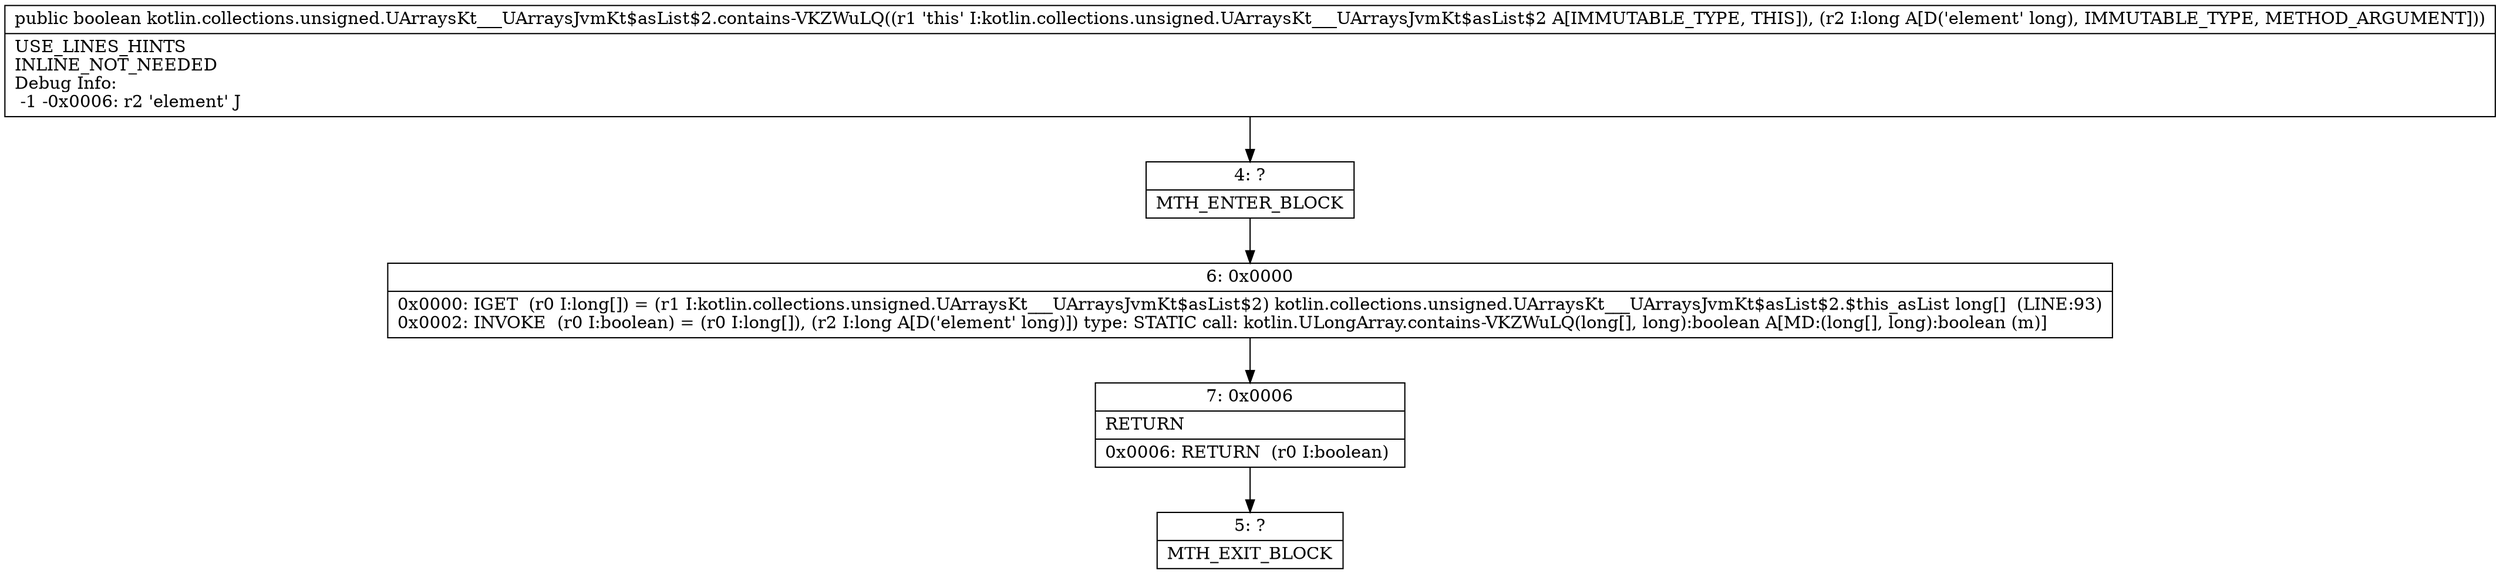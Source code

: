 digraph "CFG forkotlin.collections.unsigned.UArraysKt___UArraysJvmKt$asList$2.contains\-VKZWuLQ(J)Z" {
Node_4 [shape=record,label="{4\:\ ?|MTH_ENTER_BLOCK\l}"];
Node_6 [shape=record,label="{6\:\ 0x0000|0x0000: IGET  (r0 I:long[]) = (r1 I:kotlin.collections.unsigned.UArraysKt___UArraysJvmKt$asList$2) kotlin.collections.unsigned.UArraysKt___UArraysJvmKt$asList$2.$this_asList long[]  (LINE:93)\l0x0002: INVOKE  (r0 I:boolean) = (r0 I:long[]), (r2 I:long A[D('element' long)]) type: STATIC call: kotlin.ULongArray.contains\-VKZWuLQ(long[], long):boolean A[MD:(long[], long):boolean (m)]\l}"];
Node_7 [shape=record,label="{7\:\ 0x0006|RETURN\l|0x0006: RETURN  (r0 I:boolean) \l}"];
Node_5 [shape=record,label="{5\:\ ?|MTH_EXIT_BLOCK\l}"];
MethodNode[shape=record,label="{public boolean kotlin.collections.unsigned.UArraysKt___UArraysJvmKt$asList$2.contains\-VKZWuLQ((r1 'this' I:kotlin.collections.unsigned.UArraysKt___UArraysJvmKt$asList$2 A[IMMUTABLE_TYPE, THIS]), (r2 I:long A[D('element' long), IMMUTABLE_TYPE, METHOD_ARGUMENT]))  | USE_LINES_HINTS\lINLINE_NOT_NEEDED\lDebug Info:\l  \-1 \-0x0006: r2 'element' J\l}"];
MethodNode -> Node_4;Node_4 -> Node_6;
Node_6 -> Node_7;
Node_7 -> Node_5;
}

